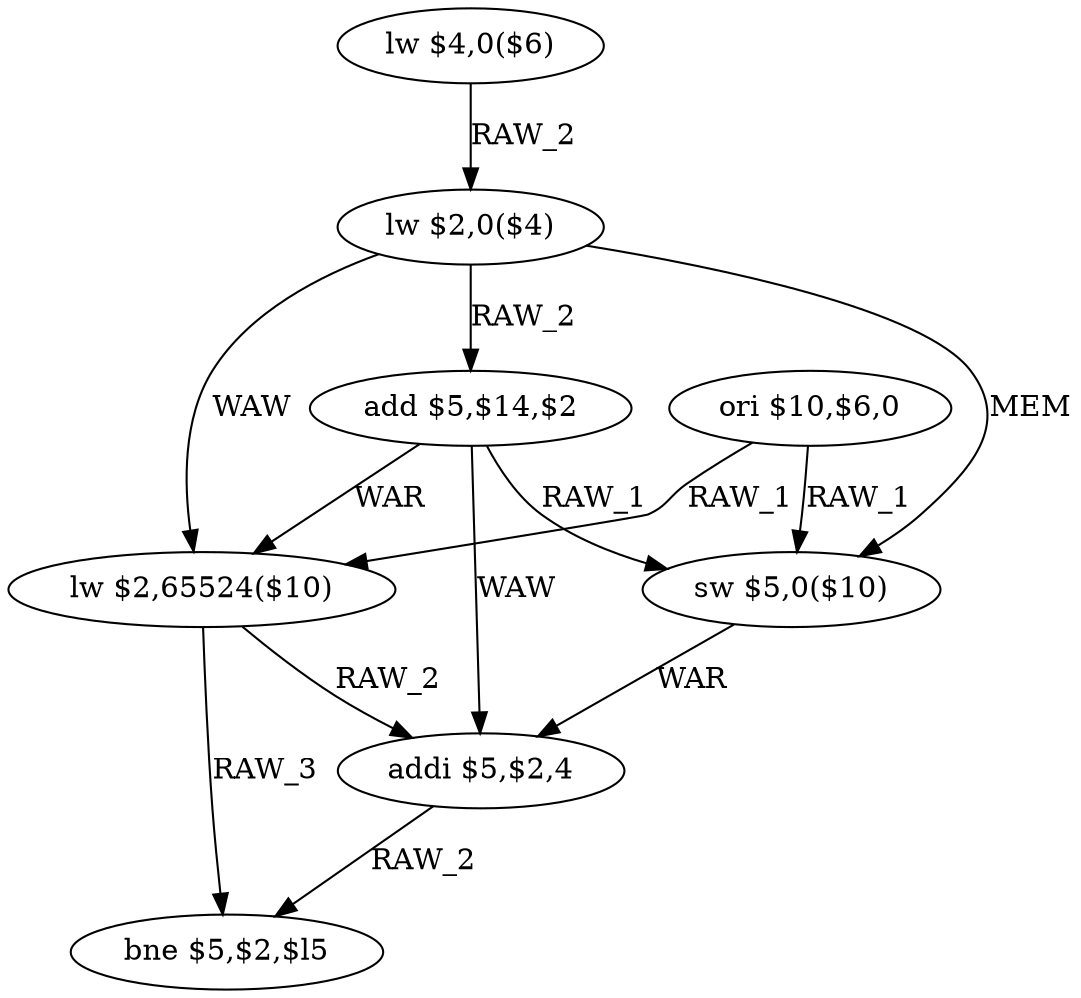digraph G1 {
node [shape = ellipse];
i0 [label = "lw $4,0($6)"] ;
i0 ->  i1 [label= "RAW_2"];
i1 [label = "lw $2,0($4)"] ;
i1 ->  i2 [label= "RAW_2"];
i1 ->  i4 [label= "MEM"];
i1 ->  i5 [label= "WAW"];
i2 [label = "add $5,$14,$2"] ;
i2 ->  i4 [label= "RAW_1"];
i2 ->  i5 [label= "WAR"];
i2 ->  i6 [label= "WAW"];
i4 [label = "sw $5,0($10)"] ;
i4 ->  i6 [label= "WAR"];
i6 [label = "addi $5,$2,4"] ;
i6 ->  i7 [label= "RAW_2"];
i7 [label = "bne $5,$2,$l5"] ;
i5 [label = "lw $2,65524($10)"] ;
i5 ->  i6 [label= "RAW_2"];
i5 ->  i7 [label= "RAW_3"];
i3 [label = "ori $10,$6,0"] ;
i3 ->  i4 [label= "RAW_1"];
i3 ->  i5 [label= "RAW_1"];
}

